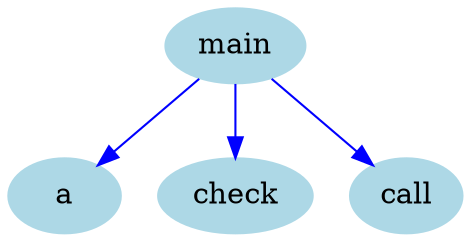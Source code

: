 digraph CallGraph {
    node [shape=ellipse, style=filled, color=lightblue];

    "a";
    "check";
    "call";
    "main";

    "main" -> "a" [color=blue];
    "main" -> "check" [color=blue];
    "main" -> "call" [color=blue];
}
